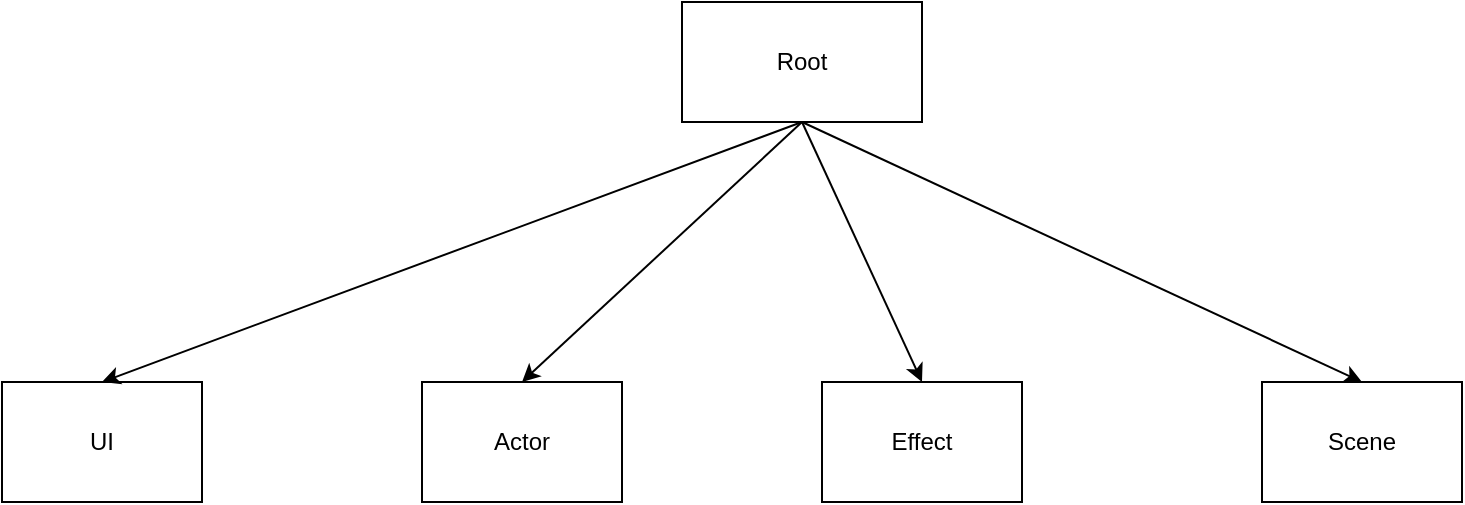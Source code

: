 <mxfile version="11.1.2" type="github"><diagram id="Nee8AITsyZwPoyCF_y9k" name="Page-1"><mxGraphModel dx="1422" dy="795" grid="1" gridSize="10" guides="1" tooltips="1" connect="1" arrows="1" fold="1" page="1" pageScale="1" pageWidth="1100" pageHeight="850" math="0" shadow="0"><root><mxCell id="0"/><mxCell id="1" parent="0"/><mxCell id="ljVXgkRwSruxLuMgmgwI-13" value="UI" style="whiteSpace=wrap;html=1;align=center;verticalAlign=middle;container=1;recursiveResize=0;treeFolding=1;treeMoving=1;" vertex="1" parent="1"><mxGeometry x="220" y="340" width="100" height="60" as="geometry"/></mxCell><mxCell id="ljVXgkRwSruxLuMgmgwI-14" value="Effect" style="whiteSpace=wrap;html=1;align=center;verticalAlign=middle;container=1;recursiveResize=0;treeFolding=1;treeMoving=1;" vertex="1" parent="1"><mxGeometry x="630" y="340" width="100" height="60" as="geometry"/></mxCell><mxCell id="ljVXgkRwSruxLuMgmgwI-15" value="Root" style="whiteSpace=wrap;html=1;align=center;verticalAlign=middle;container=1;recursiveResize=0;treeFolding=1;treeMoving=1;" vertex="1" parent="1"><mxGeometry x="560" y="150" width="120" height="60" as="geometry"/></mxCell><mxCell id="ljVXgkRwSruxLuMgmgwI-20" value="Actor" style="whiteSpace=wrap;html=1;align=center;verticalAlign=middle;container=1;recursiveResize=0;treeFolding=1;treeMoving=1;" vertex="1" parent="1"><mxGeometry x="430" y="340" width="100" height="60" as="geometry"/></mxCell><mxCell id="ljVXgkRwSruxLuMgmgwI-23" value="" style="endArrow=classic;html=1;exitX=0.5;exitY=1;exitDx=0;exitDy=0;entryX=0.5;entryY=0;entryDx=0;entryDy=0;" edge="1" parent="1" source="ljVXgkRwSruxLuMgmgwI-15" target="ljVXgkRwSruxLuMgmgwI-13"><mxGeometry width="50" height="50" relative="1" as="geometry"><mxPoint x="220" y="520" as="sourcePoint"/><mxPoint x="270" y="470" as="targetPoint"/></mxGeometry></mxCell><mxCell id="ljVXgkRwSruxLuMgmgwI-24" value="" style="endArrow=classic;html=1;exitX=0.5;exitY=1;exitDx=0;exitDy=0;entryX=0.5;entryY=0;entryDx=0;entryDy=0;" edge="1" parent="1" source="ljVXgkRwSruxLuMgmgwI-15" target="ljVXgkRwSruxLuMgmgwI-20"><mxGeometry width="50" height="50" relative="1" as="geometry"><mxPoint x="640" y="340" as="sourcePoint"/><mxPoint x="295" y="390" as="targetPoint"/></mxGeometry></mxCell><mxCell id="ljVXgkRwSruxLuMgmgwI-25" value="Scene" style="whiteSpace=wrap;html=1;align=center;verticalAlign=middle;container=1;recursiveResize=0;treeFolding=1;treeMoving=1;" vertex="1" parent="1"><mxGeometry x="850" y="340" width="100" height="60" as="geometry"/></mxCell><mxCell id="ljVXgkRwSruxLuMgmgwI-26" value="" style="endArrow=classic;html=1;exitX=0.5;exitY=1;exitDx=0;exitDy=0;entryX=0.5;entryY=0;entryDx=0;entryDy=0;" edge="1" parent="1" source="ljVXgkRwSruxLuMgmgwI-15" target="ljVXgkRwSruxLuMgmgwI-14"><mxGeometry width="50" height="50" relative="1" as="geometry"><mxPoint x="800" y="470" as="sourcePoint"/><mxPoint x="640" y="520" as="targetPoint"/></mxGeometry></mxCell><mxCell id="ljVXgkRwSruxLuMgmgwI-27" value="" style="endArrow=classic;html=1;exitX=0.5;exitY=1;exitDx=0;exitDy=0;entryX=0.5;entryY=0;entryDx=0;entryDy=0;" edge="1" parent="1" source="ljVXgkRwSruxLuMgmgwI-15" target="ljVXgkRwSruxLuMgmgwI-25"><mxGeometry width="50" height="50" relative="1" as="geometry"><mxPoint x="810" y="180" as="sourcePoint"/><mxPoint x="863" y="310" as="targetPoint"/></mxGeometry></mxCell></root></mxGraphModel></diagram></mxfile>
